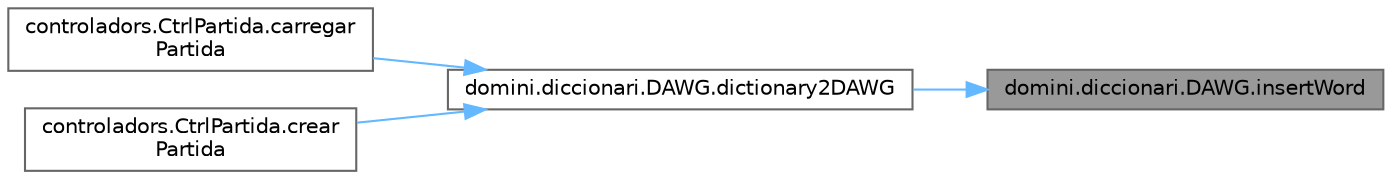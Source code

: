 digraph "domini.diccionari.DAWG.insertWord"
{
 // INTERACTIVE_SVG=YES
 // LATEX_PDF_SIZE
  bgcolor="transparent";
  edge [fontname=Helvetica,fontsize=10,labelfontname=Helvetica,labelfontsize=10];
  node [fontname=Helvetica,fontsize=10,shape=box,height=0.2,width=0.4];
  rankdir="RL";
  Node1 [id="Node000001",label="domini.diccionari.DAWG.insertWord",height=0.2,width=0.4,color="gray40", fillcolor="grey60", style="filled", fontcolor="black",tooltip="Modifica el DAWG perquè reconegui la paraula d'entrada com a pertanyent al lèxic."];
  Node1 -> Node2 [id="edge1_Node000001_Node000002",dir="back",color="steelblue1",style="solid",tooltip=" "];
  Node2 [id="Node000002",label="domini.diccionari.DAWG.dictionary2DAWG",height=0.2,width=0.4,color="grey40", fillcolor="white", style="filled",URL="$classdomini_1_1diccionari_1_1_d_a_w_g.html#a0e940935fc1a6e9b34df72a5f2a78c85",tooltip="Genera un DAWG a partir d'un fitxer amb un format específic."];
  Node2 -> Node3 [id="edge2_Node000002_Node000003",dir="back",color="steelblue1",style="solid",tooltip=" "];
  Node3 [id="Node000003",label="controladors.CtrlPartida.carregar\lPartida",height=0.2,width=0.4,color="grey40", fillcolor="white", style="filled",URL="$classcontroladors_1_1_ctrl_partida.html#ae82dd6941d4bf290e5b0c9d0433a6e11",tooltip="Carrega una partida existent."];
  Node2 -> Node4 [id="edge3_Node000002_Node000004",dir="back",color="steelblue1",style="solid",tooltip=" "];
  Node4 [id="Node000004",label="controladors.CtrlPartida.crear\lPartida",height=0.2,width=0.4,color="grey40", fillcolor="white", style="filled",URL="$classcontroladors_1_1_ctrl_partida.html#a0db48d25e2ed2a796bc221f62d84aec5",tooltip="Crea una nova partida."];
}
